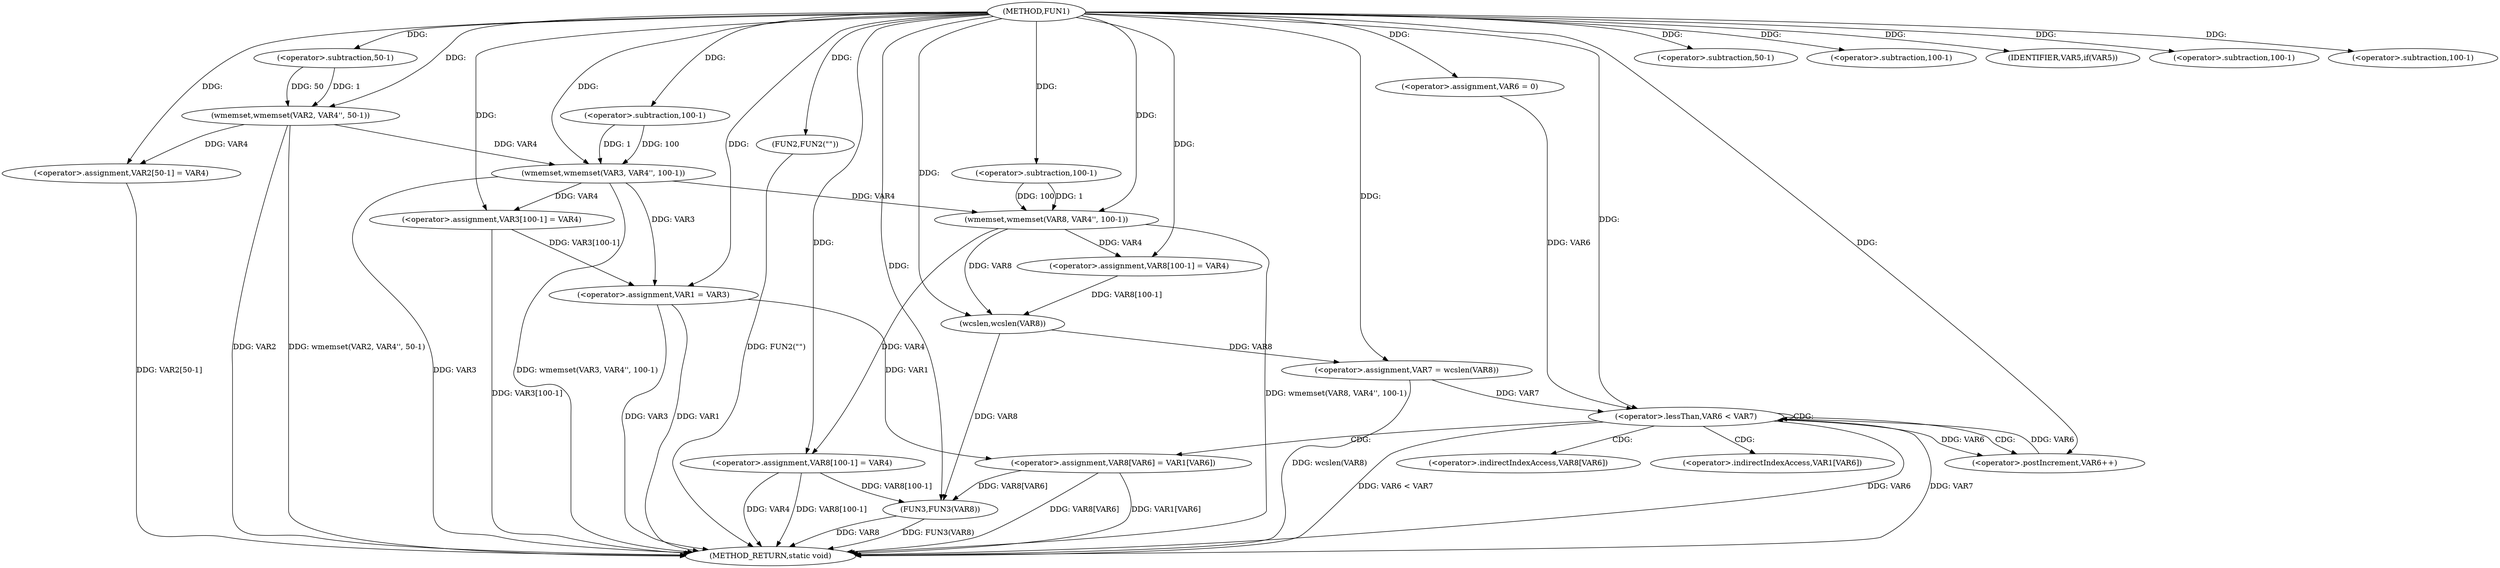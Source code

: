 digraph FUN1 {  
"1000100" [label = "(METHOD,FUN1)" ]
"1000188" [label = "(METHOD_RETURN,static void)" ]
"1000105" [label = "(wmemset,wmemset(VAR2, VAR4'', 50-1))" ]
"1000108" [label = "(<operator>.subtraction,50-1)" ]
"1000111" [label = "(<operator>.assignment,VAR2[50-1] = VAR4)" ]
"1000114" [label = "(<operator>.subtraction,50-1)" ]
"1000118" [label = "(wmemset,wmemset(VAR3, VAR4'', 100-1))" ]
"1000121" [label = "(<operator>.subtraction,100-1)" ]
"1000124" [label = "(<operator>.assignment,VAR3[100-1] = VAR4)" ]
"1000127" [label = "(<operator>.subtraction,100-1)" ]
"1000132" [label = "(IDENTIFIER,VAR5,if(VAR5))" ]
"1000134" [label = "(FUN2,FUN2(\"\"))" ]
"1000138" [label = "(<operator>.assignment,VAR1 = VAR3)" ]
"1000145" [label = "(wmemset,wmemset(VAR8, VAR4'', 100-1))" ]
"1000148" [label = "(<operator>.subtraction,100-1)" ]
"1000151" [label = "(<operator>.assignment,VAR8[100-1] = VAR4)" ]
"1000154" [label = "(<operator>.subtraction,100-1)" ]
"1000158" [label = "(<operator>.assignment,VAR7 = wcslen(VAR8))" ]
"1000160" [label = "(wcslen,wcslen(VAR8))" ]
"1000163" [label = "(<operator>.assignment,VAR6 = 0)" ]
"1000166" [label = "(<operator>.lessThan,VAR6 < VAR7)" ]
"1000169" [label = "(<operator>.postIncrement,VAR6++)" ]
"1000172" [label = "(<operator>.assignment,VAR8[VAR6] = VAR1[VAR6])" ]
"1000179" [label = "(<operator>.assignment,VAR8[100-1] = VAR4)" ]
"1000182" [label = "(<operator>.subtraction,100-1)" ]
"1000186" [label = "(FUN3,FUN3(VAR8))" ]
"1000173" [label = "(<operator>.indirectIndexAccess,VAR8[VAR6])" ]
"1000176" [label = "(<operator>.indirectIndexAccess,VAR1[VAR6])" ]
  "1000124" -> "1000188"  [ label = "DDG: VAR3[100-1]"] 
  "1000179" -> "1000188"  [ label = "DDG: VAR4"] 
  "1000105" -> "1000188"  [ label = "DDG: wmemset(VAR2, VAR4'', 50-1)"] 
  "1000138" -> "1000188"  [ label = "DDG: VAR1"] 
  "1000179" -> "1000188"  [ label = "DDG: VAR8[100-1]"] 
  "1000172" -> "1000188"  [ label = "DDG: VAR1[VAR6]"] 
  "1000118" -> "1000188"  [ label = "DDG: wmemset(VAR3, VAR4'', 100-1)"] 
  "1000111" -> "1000188"  [ label = "DDG: VAR2[50-1]"] 
  "1000172" -> "1000188"  [ label = "DDG: VAR8[VAR6]"] 
  "1000145" -> "1000188"  [ label = "DDG: wmemset(VAR8, VAR4'', 100-1)"] 
  "1000118" -> "1000188"  [ label = "DDG: VAR3"] 
  "1000105" -> "1000188"  [ label = "DDG: VAR2"] 
  "1000166" -> "1000188"  [ label = "DDG: VAR7"] 
  "1000186" -> "1000188"  [ label = "DDG: FUN3(VAR8)"] 
  "1000186" -> "1000188"  [ label = "DDG: VAR8"] 
  "1000158" -> "1000188"  [ label = "DDG: wcslen(VAR8)"] 
  "1000166" -> "1000188"  [ label = "DDG: VAR6 < VAR7"] 
  "1000138" -> "1000188"  [ label = "DDG: VAR3"] 
  "1000166" -> "1000188"  [ label = "DDG: VAR6"] 
  "1000134" -> "1000188"  [ label = "DDG: FUN2(\"\")"] 
  "1000100" -> "1000105"  [ label = "DDG: "] 
  "1000108" -> "1000105"  [ label = "DDG: 50"] 
  "1000108" -> "1000105"  [ label = "DDG: 1"] 
  "1000100" -> "1000108"  [ label = "DDG: "] 
  "1000105" -> "1000111"  [ label = "DDG: VAR4"] 
  "1000100" -> "1000111"  [ label = "DDG: "] 
  "1000100" -> "1000114"  [ label = "DDG: "] 
  "1000100" -> "1000118"  [ label = "DDG: "] 
  "1000105" -> "1000118"  [ label = "DDG: VAR4"] 
  "1000121" -> "1000118"  [ label = "DDG: 100"] 
  "1000121" -> "1000118"  [ label = "DDG: 1"] 
  "1000100" -> "1000121"  [ label = "DDG: "] 
  "1000118" -> "1000124"  [ label = "DDG: VAR4"] 
  "1000100" -> "1000124"  [ label = "DDG: "] 
  "1000100" -> "1000127"  [ label = "DDG: "] 
  "1000100" -> "1000132"  [ label = "DDG: "] 
  "1000100" -> "1000134"  [ label = "DDG: "] 
  "1000124" -> "1000138"  [ label = "DDG: VAR3[100-1]"] 
  "1000118" -> "1000138"  [ label = "DDG: VAR3"] 
  "1000100" -> "1000138"  [ label = "DDG: "] 
  "1000100" -> "1000145"  [ label = "DDG: "] 
  "1000118" -> "1000145"  [ label = "DDG: VAR4"] 
  "1000148" -> "1000145"  [ label = "DDG: 100"] 
  "1000148" -> "1000145"  [ label = "DDG: 1"] 
  "1000100" -> "1000148"  [ label = "DDG: "] 
  "1000145" -> "1000151"  [ label = "DDG: VAR4"] 
  "1000100" -> "1000151"  [ label = "DDG: "] 
  "1000100" -> "1000154"  [ label = "DDG: "] 
  "1000160" -> "1000158"  [ label = "DDG: VAR8"] 
  "1000100" -> "1000158"  [ label = "DDG: "] 
  "1000151" -> "1000160"  [ label = "DDG: VAR8[100-1]"] 
  "1000145" -> "1000160"  [ label = "DDG: VAR8"] 
  "1000100" -> "1000160"  [ label = "DDG: "] 
  "1000100" -> "1000163"  [ label = "DDG: "] 
  "1000163" -> "1000166"  [ label = "DDG: VAR6"] 
  "1000169" -> "1000166"  [ label = "DDG: VAR6"] 
  "1000100" -> "1000166"  [ label = "DDG: "] 
  "1000158" -> "1000166"  [ label = "DDG: VAR7"] 
  "1000166" -> "1000169"  [ label = "DDG: VAR6"] 
  "1000100" -> "1000169"  [ label = "DDG: "] 
  "1000138" -> "1000172"  [ label = "DDG: VAR1"] 
  "1000100" -> "1000179"  [ label = "DDG: "] 
  "1000145" -> "1000179"  [ label = "DDG: VAR4"] 
  "1000100" -> "1000182"  [ label = "DDG: "] 
  "1000179" -> "1000186"  [ label = "DDG: VAR8[100-1]"] 
  "1000172" -> "1000186"  [ label = "DDG: VAR8[VAR6]"] 
  "1000160" -> "1000186"  [ label = "DDG: VAR8"] 
  "1000100" -> "1000186"  [ label = "DDG: "] 
  "1000166" -> "1000166"  [ label = "CDG: "] 
  "1000166" -> "1000176"  [ label = "CDG: "] 
  "1000166" -> "1000172"  [ label = "CDG: "] 
  "1000166" -> "1000173"  [ label = "CDG: "] 
  "1000166" -> "1000169"  [ label = "CDG: "] 
}
